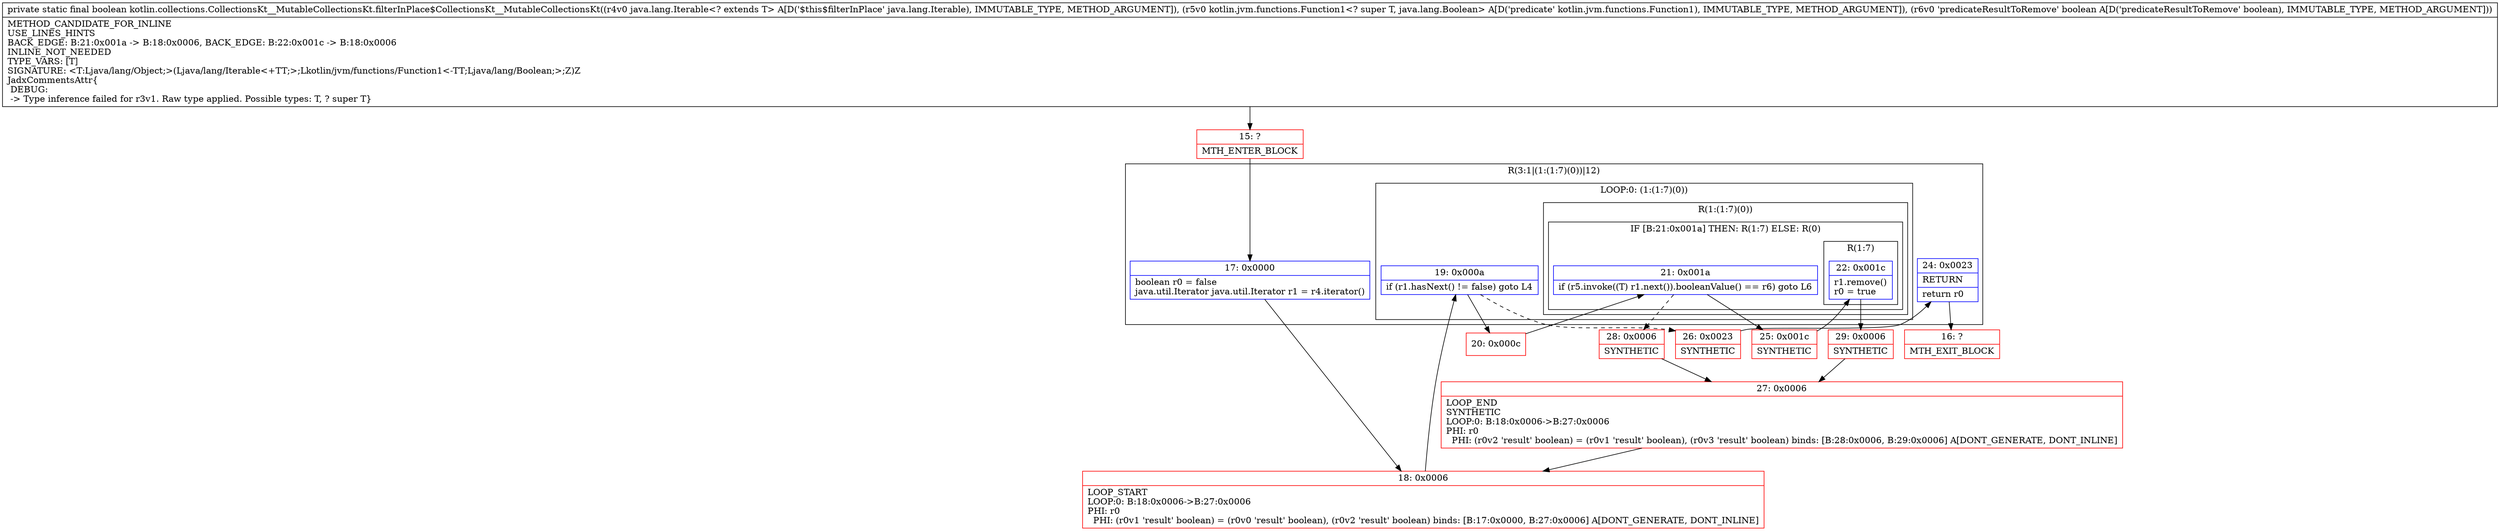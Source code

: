 digraph "CFG forkotlin.collections.CollectionsKt__MutableCollectionsKt.filterInPlace$CollectionsKt__MutableCollectionsKt(Ljava\/lang\/Iterable;Lkotlin\/jvm\/functions\/Function1;Z)Z" {
subgraph cluster_Region_1993657147 {
label = "R(3:1|(1:(1:7)(0))|12)";
node [shape=record,color=blue];
Node_17 [shape=record,label="{17\:\ 0x0000|boolean r0 = false\ljava.util.Iterator java.util.Iterator r1 = r4.iterator()\l}"];
subgraph cluster_LoopRegion_665255336 {
label = "LOOP:0: (1:(1:7)(0))";
node [shape=record,color=blue];
Node_19 [shape=record,label="{19\:\ 0x000a|if (r1.hasNext() != false) goto L4\l}"];
subgraph cluster_Region_670242700 {
label = "R(1:(1:7)(0))";
node [shape=record,color=blue];
subgraph cluster_IfRegion_1321353439 {
label = "IF [B:21:0x001a] THEN: R(1:7) ELSE: R(0)";
node [shape=record,color=blue];
Node_21 [shape=record,label="{21\:\ 0x001a|if (r5.invoke((T) r1.next()).booleanValue() == r6) goto L6\l}"];
subgraph cluster_Region_584017151 {
label = "R(1:7)";
node [shape=record,color=blue];
Node_22 [shape=record,label="{22\:\ 0x001c|r1.remove()\lr0 = true\l}"];
}
subgraph cluster_Region_1305917153 {
label = "R(0)";
node [shape=record,color=blue];
}
}
}
}
Node_24 [shape=record,label="{24\:\ 0x0023|RETURN\l|return r0\l}"];
}
Node_15 [shape=record,color=red,label="{15\:\ ?|MTH_ENTER_BLOCK\l}"];
Node_18 [shape=record,color=red,label="{18\:\ 0x0006|LOOP_START\lLOOP:0: B:18:0x0006\-\>B:27:0x0006\lPHI: r0 \l  PHI: (r0v1 'result' boolean) = (r0v0 'result' boolean), (r0v2 'result' boolean) binds: [B:17:0x0000, B:27:0x0006] A[DONT_GENERATE, DONT_INLINE]\l}"];
Node_20 [shape=record,color=red,label="{20\:\ 0x000c}"];
Node_25 [shape=record,color=red,label="{25\:\ 0x001c|SYNTHETIC\l}"];
Node_29 [shape=record,color=red,label="{29\:\ 0x0006|SYNTHETIC\l}"];
Node_27 [shape=record,color=red,label="{27\:\ 0x0006|LOOP_END\lSYNTHETIC\lLOOP:0: B:18:0x0006\-\>B:27:0x0006\lPHI: r0 \l  PHI: (r0v2 'result' boolean) = (r0v1 'result' boolean), (r0v3 'result' boolean) binds: [B:28:0x0006, B:29:0x0006] A[DONT_GENERATE, DONT_INLINE]\l}"];
Node_28 [shape=record,color=red,label="{28\:\ 0x0006|SYNTHETIC\l}"];
Node_26 [shape=record,color=red,label="{26\:\ 0x0023|SYNTHETIC\l}"];
Node_16 [shape=record,color=red,label="{16\:\ ?|MTH_EXIT_BLOCK\l}"];
MethodNode[shape=record,label="{private static final boolean kotlin.collections.CollectionsKt__MutableCollectionsKt.filterInPlace$CollectionsKt__MutableCollectionsKt((r4v0 java.lang.Iterable\<? extends T\> A[D('$this$filterInPlace' java.lang.Iterable), IMMUTABLE_TYPE, METHOD_ARGUMENT]), (r5v0 kotlin.jvm.functions.Function1\<? super T, java.lang.Boolean\> A[D('predicate' kotlin.jvm.functions.Function1), IMMUTABLE_TYPE, METHOD_ARGUMENT]), (r6v0 'predicateResultToRemove' boolean A[D('predicateResultToRemove' boolean), IMMUTABLE_TYPE, METHOD_ARGUMENT]))  | METHOD_CANDIDATE_FOR_INLINE\lUSE_LINES_HINTS\lBACK_EDGE: B:21:0x001a \-\> B:18:0x0006, BACK_EDGE: B:22:0x001c \-\> B:18:0x0006\lINLINE_NOT_NEEDED\lTYPE_VARS: [T]\lSIGNATURE: \<T:Ljava\/lang\/Object;\>(Ljava\/lang\/Iterable\<+TT;\>;Lkotlin\/jvm\/functions\/Function1\<\-TT;Ljava\/lang\/Boolean;\>;Z)Z\lJadxCommentsAttr\{\l DEBUG: \l \-\> Type inference failed for r3v1. Raw type applied. Possible types: T, ? super T\}\l}"];
MethodNode -> Node_15;Node_17 -> Node_18;
Node_19 -> Node_20;
Node_19 -> Node_26[style=dashed];
Node_21 -> Node_25;
Node_21 -> Node_28[style=dashed];
Node_22 -> Node_29;
Node_24 -> Node_16;
Node_15 -> Node_17;
Node_18 -> Node_19;
Node_20 -> Node_21;
Node_25 -> Node_22;
Node_29 -> Node_27;
Node_27 -> Node_18;
Node_28 -> Node_27;
Node_26 -> Node_24;
}

